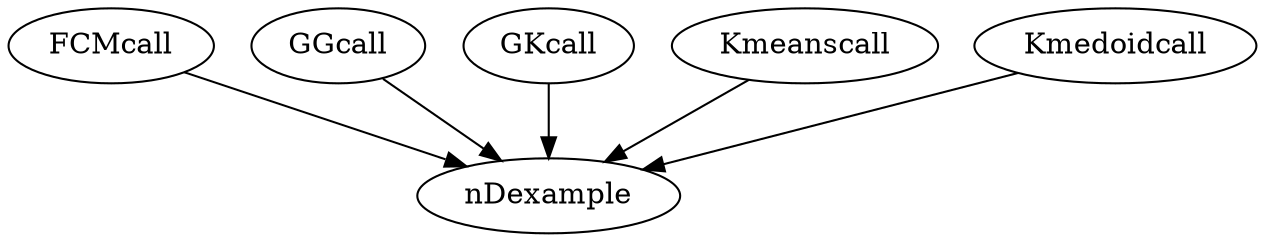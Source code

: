 /* Created by mdot for Matlab */
digraph m2html {
  FCMcall -> nDexample;
  GGcall -> nDexample;
  GKcall -> nDexample;
  Kmeanscall -> nDexample;
  Kmedoidcall -> nDexample;

  FCMcall [URL="FCMcall.html"];
  GGcall [URL="GGcall.html"];
  GKcall [URL="GKcall.html"];
  Kmeanscall [URL="Kmeanscall.html"];
  Kmedoidcall [URL="Kmedoidcall.html"];
  nDexample [URL="nDexample.html"];
}